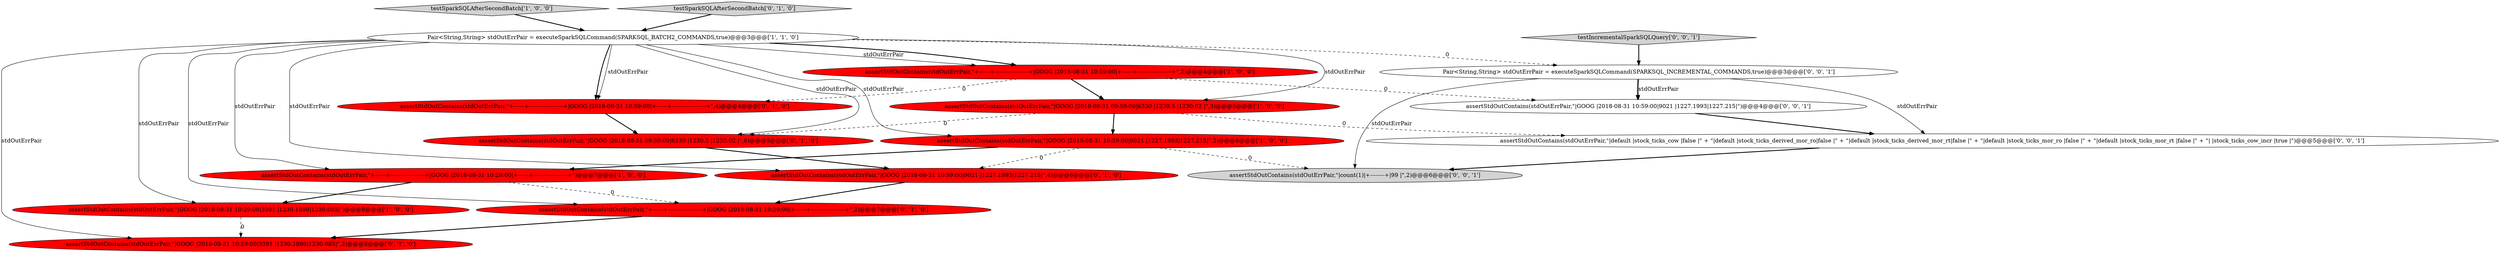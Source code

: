 digraph {
1 [style = filled, label = "assertStdOutContains(stdOutErrPair,\"+------+-------------------+|GOOG |2018-08-31 10:29:00|+------+-------------------+\")@@@7@@@['1', '0', '0']", fillcolor = red, shape = ellipse image = "AAA1AAABBB1BBB"];
15 [style = filled, label = "assertStdOutContains(stdOutErrPair,\"|default |stock_ticks_cow |false |\" + \"|default |stock_ticks_derived_mor_ro|false |\" + \"|default |stock_ticks_derived_mor_rt|false |\" + \"|default |stock_ticks_mor_ro |false |\" + \"|default |stock_ticks_mor_rt |false |\" + \"| |stock_ticks_cow_incr |true |\")@@@5@@@['0', '0', '1']", fillcolor = white, shape = ellipse image = "AAA0AAABBB3BBB"];
4 [style = filled, label = "testSparkSQLAfterSecondBatch['1', '0', '0']", fillcolor = lightgray, shape = diamond image = "AAA0AAABBB1BBB"];
6 [style = filled, label = "assertStdOutContains(stdOutErrPair,\"|GOOG |2018-08-31 10:29:00|3391 |1230.1899|1230.085|\")@@@8@@@['1', '0', '0']", fillcolor = red, shape = ellipse image = "AAA1AAABBB1BBB"];
11 [style = filled, label = "testSparkSQLAfterSecondBatch['0', '1', '0']", fillcolor = lightgray, shape = diamond image = "AAA0AAABBB2BBB"];
8 [style = filled, label = "assertStdOutContains(stdOutErrPair,\"+------+-------------------+|GOOG |2018-08-31 10:29:00|+------+-------------------+\",2)@@@7@@@['0', '1', '0']", fillcolor = red, shape = ellipse image = "AAA1AAABBB2BBB"];
10 [style = filled, label = "assertStdOutContains(stdOutErrPair,\"|GOOG |2018-08-31 09:59:00|6330 |1230.5 |1230.02 |\",6)@@@5@@@['0', '1', '0']", fillcolor = red, shape = ellipse image = "AAA1AAABBB2BBB"];
14 [style = filled, label = "assertStdOutContains(stdOutErrPair,\"|count(1)|+--------+|99 |\",2)@@@6@@@['0', '0', '1']", fillcolor = lightgray, shape = ellipse image = "AAA0AAABBB3BBB"];
16 [style = filled, label = "testIncrementalSparkSQLQuery['0', '0', '1']", fillcolor = lightgray, shape = diamond image = "AAA0AAABBB3BBB"];
13 [style = filled, label = "Pair<String,String> stdOutErrPair = executeSparkSQLCommand(SPARKSQL_INCREMENTAL_COMMANDS,true)@@@3@@@['0', '0', '1']", fillcolor = white, shape = ellipse image = "AAA0AAABBB3BBB"];
17 [style = filled, label = "assertStdOutContains(stdOutErrPair,\"|GOOG |2018-08-31 10:59:00|9021 |1227.1993|1227.215|\")@@@4@@@['0', '0', '1']", fillcolor = white, shape = ellipse image = "AAA0AAABBB3BBB"];
0 [style = filled, label = "assertStdOutContains(stdOutErrPair,\"|GOOG |2018-08-31 09:59:00|6330 |1230.5 |1230.02 |\",3)@@@5@@@['1', '0', '0']", fillcolor = red, shape = ellipse image = "AAA1AAABBB1BBB"];
9 [style = filled, label = "assertStdOutContains(stdOutErrPair,\"|GOOG |2018-08-31 10:59:00|9021 |1227.1993|1227.215|\",4)@@@6@@@['0', '1', '0']", fillcolor = red, shape = ellipse image = "AAA1AAABBB2BBB"];
12 [style = filled, label = "assertStdOutContains(stdOutErrPair,\"|GOOG |2018-08-31 10:29:00|3391 |1230.1899|1230.085|\",2)@@@8@@@['0', '1', '0']", fillcolor = red, shape = ellipse image = "AAA1AAABBB2BBB"];
3 [style = filled, label = "assertStdOutContains(stdOutErrPair,\"|GOOG |2018-08-31 10:59:00|9021 |1227.1993|1227.215|\",2)@@@6@@@['1', '0', '0']", fillcolor = red, shape = ellipse image = "AAA1AAABBB1BBB"];
5 [style = filled, label = "Pair<String,String> stdOutErrPair = executeSparkSQLCommand(SPARKSQL_BATCH2_COMMANDS,true)@@@3@@@['1', '1', '0']", fillcolor = white, shape = ellipse image = "AAA0AAABBB1BBB"];
2 [style = filled, label = "assertStdOutContains(stdOutErrPair,\"+------+-------------------+|GOOG |2018-08-31 10:59:00|+------+-------------------+\",2)@@@4@@@['1', '0', '0']", fillcolor = red, shape = ellipse image = "AAA1AAABBB1BBB"];
7 [style = filled, label = "assertStdOutContains(stdOutErrPair,\"+------+-------------------+|GOOG |2018-08-31 10:59:00|+------+-------------------+\",4)@@@4@@@['0', '1', '0']", fillcolor = red, shape = ellipse image = "AAA1AAABBB2BBB"];
5->13 [style = dashed, label="0"];
0->3 [style = bold, label=""];
5->0 [style = solid, label="stdOutErrPair"];
16->13 [style = bold, label=""];
3->1 [style = bold, label=""];
15->14 [style = bold, label=""];
13->14 [style = solid, label="stdOutErrPair"];
5->2 [style = solid, label="stdOutErrPair"];
7->10 [style = bold, label=""];
0->15 [style = dashed, label="0"];
5->12 [style = solid, label="stdOutErrPair"];
13->17 [style = solid, label="stdOutErrPair"];
2->7 [style = dashed, label="0"];
9->8 [style = bold, label=""];
2->17 [style = dashed, label="0"];
5->7 [style = solid, label="stdOutErrPair"];
5->9 [style = solid, label="stdOutErrPair"];
0->10 [style = dashed, label="0"];
6->12 [style = dashed, label="0"];
5->3 [style = solid, label="stdOutErrPair"];
11->5 [style = bold, label=""];
5->1 [style = solid, label="stdOutErrPair"];
5->2 [style = bold, label=""];
2->0 [style = bold, label=""];
1->6 [style = bold, label=""];
13->17 [style = bold, label=""];
5->10 [style = solid, label="stdOutErrPair"];
13->15 [style = solid, label="stdOutErrPair"];
3->9 [style = dashed, label="0"];
5->6 [style = solid, label="stdOutErrPair"];
17->15 [style = bold, label=""];
8->12 [style = bold, label=""];
5->7 [style = bold, label=""];
1->8 [style = dashed, label="0"];
10->9 [style = bold, label=""];
3->14 [style = dashed, label="0"];
4->5 [style = bold, label=""];
5->8 [style = solid, label="stdOutErrPair"];
}
